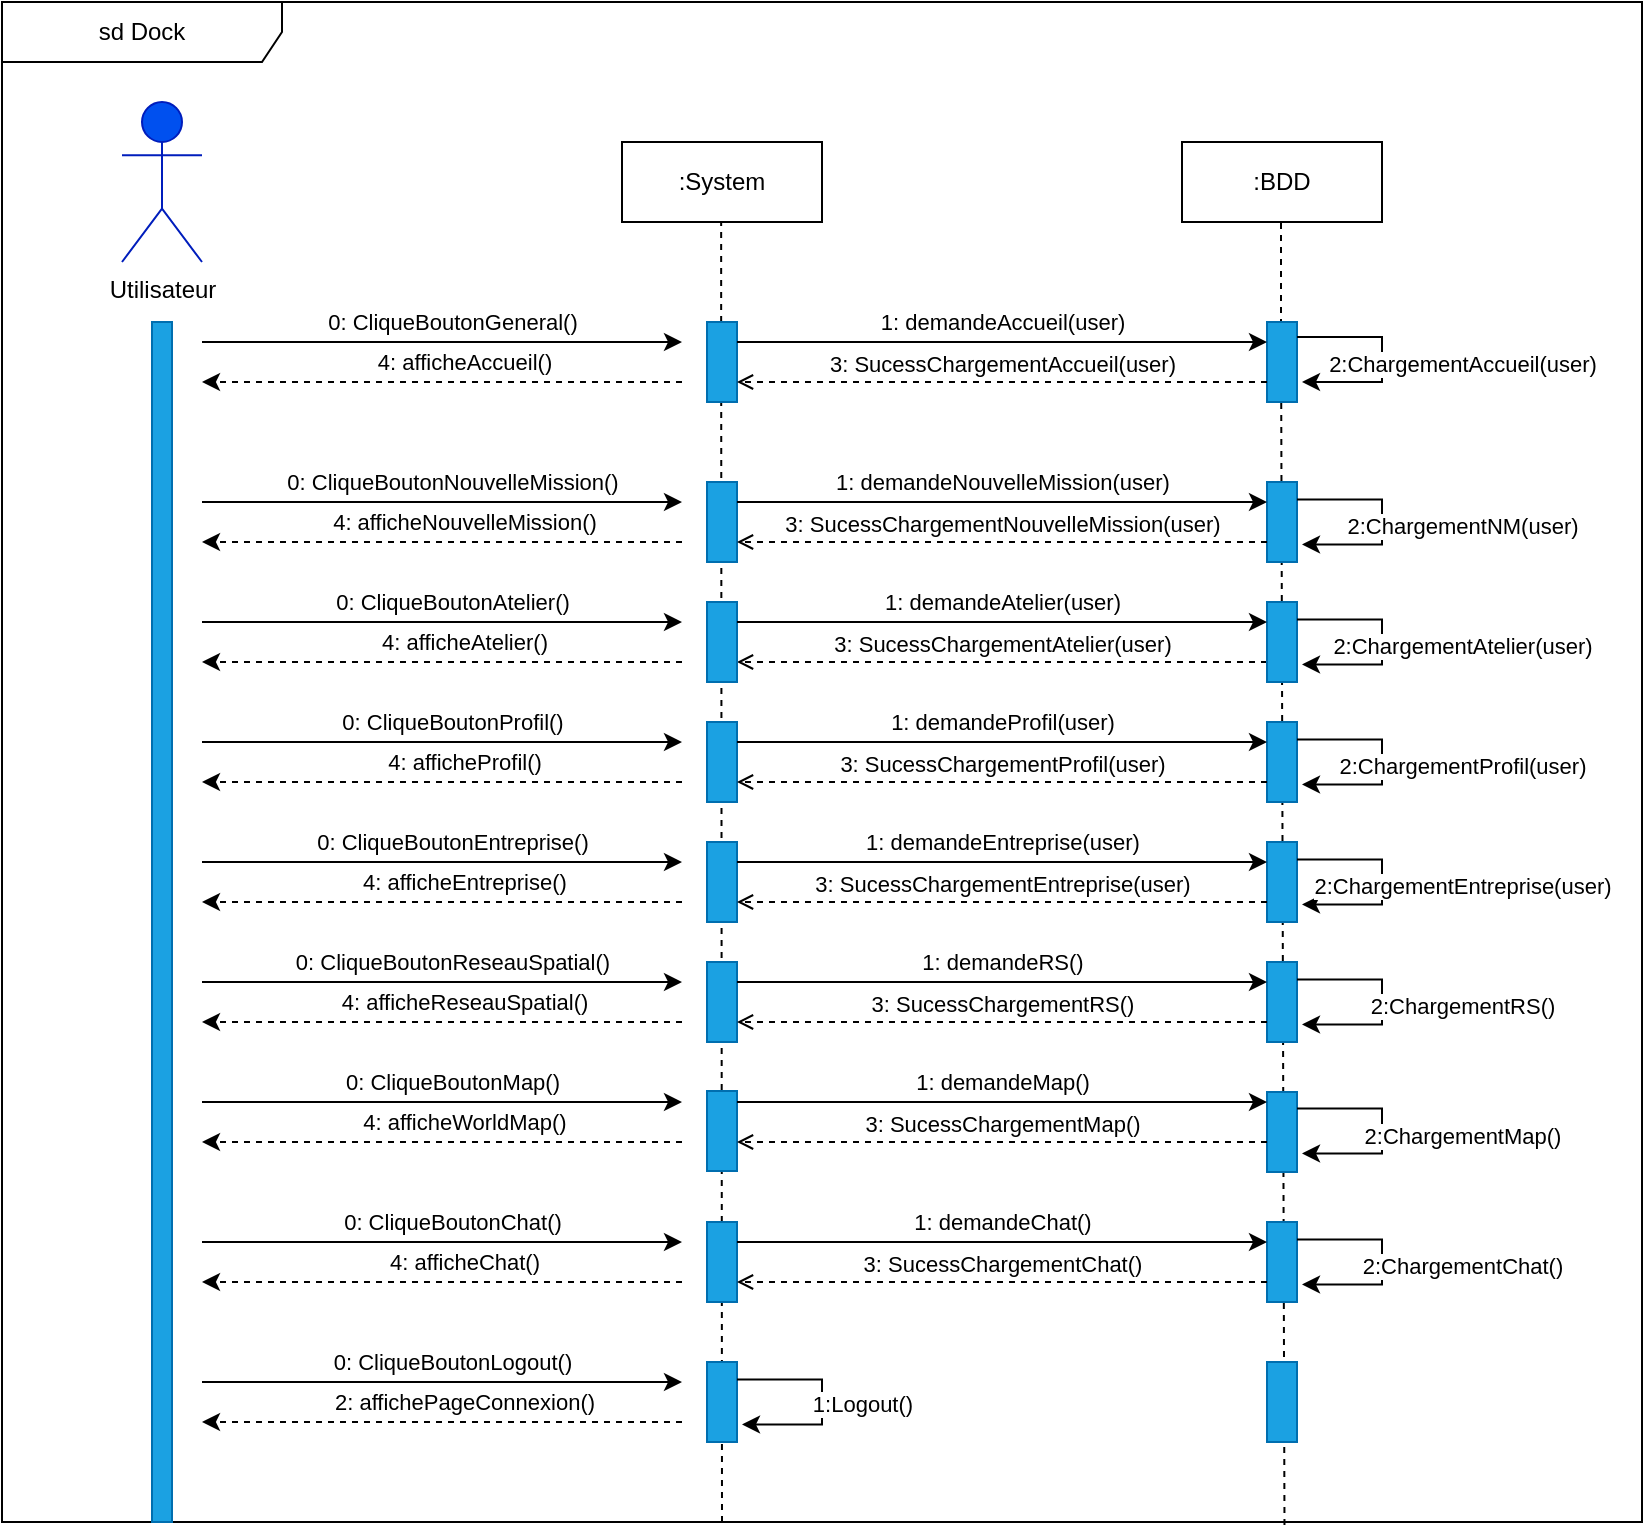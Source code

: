 <mxfile version="20.6.0" type="device"><diagram id="0jFWE-cZYEaTjbjNxTbA" name="Page-1"><mxGraphModel dx="790" dy="784" grid="1" gridSize="10" guides="1" tooltips="1" connect="1" arrows="1" fold="1" page="1" pageScale="1" pageWidth="827" pageHeight="1169" math="0" shadow="0"><root><mxCell id="0"/><mxCell id="1" parent="0"/><mxCell id="3uSPFvrTHJMgyogwOMuP-1" value="sd Dock" style="shape=umlFrame;whiteSpace=wrap;html=1;fontColor=#000000;width=140;height=30;movable=1;resizable=1;rotatable=1;deletable=1;editable=1;connectable=1;" parent="1" vertex="1"><mxGeometry width="820" height="760" as="geometry"/></mxCell><mxCell id="3uSPFvrTHJMgyogwOMuP-5" value="&lt;font color=&quot;#000000&quot;&gt;Utilisateur&lt;/font&gt;" style="shape=umlActor;verticalLabelPosition=bottom;verticalAlign=top;html=1;outlineConnect=0;fillColor=#0050ef;strokeColor=#001DBC;fontColor=#ffffff;" parent="1" vertex="1"><mxGeometry x="60" y="50" width="40" height="80" as="geometry"/></mxCell><mxCell id="3uSPFvrTHJMgyogwOMuP-6" value="" style="shape=rect;dashed=0;shadow=0;html=1;whiteSpace=wrap;direction=south;horizontal=0;fontColor=#ffffff;fillColor=#1ba1e2;strokeColor=#006EAF;" parent="1" vertex="1"><mxGeometry x="75" y="160" width="10" height="600" as="geometry"/></mxCell><mxCell id="3uSPFvrTHJMgyogwOMuP-7" value=":System" style="whiteSpace=wrap;html=1;align=center;fontColor=#000000;" parent="1" vertex="1"><mxGeometry x="310" y="70" width="100" height="40" as="geometry"/></mxCell><mxCell id="3uSPFvrTHJMgyogwOMuP-8" value=":BDD" style="whiteSpace=wrap;html=1;align=center;fontColor=#000000;" parent="1" vertex="1"><mxGeometry x="590" y="70" width="100" height="40" as="geometry"/></mxCell><mxCell id="3uSPFvrTHJMgyogwOMuP-11" value="" style="endArrow=none;dashed=1;html=1;rounded=0;fontColor=#000000;entryX=0.5;entryY=1;entryDx=0;entryDy=0;movable=1;resizable=1;rotatable=1;deletable=1;editable=1;connectable=1;" parent="1" edge="1"><mxGeometry width="50" height="50" relative="1" as="geometry"><mxPoint x="360" y="760" as="sourcePoint"/><mxPoint x="359.58" y="110" as="targetPoint"/><Array as="points"><mxPoint x="359.58" y="160"/></Array></mxGeometry></mxCell><mxCell id="3uSPFvrTHJMgyogwOMuP-12" value="" style="endArrow=none;dashed=1;html=1;rounded=0;fontColor=#000000;entryX=0.5;entryY=1;entryDx=0;entryDy=0;movable=1;resizable=1;rotatable=1;deletable=1;editable=1;connectable=1;exitX=0.782;exitY=1.002;exitDx=0;exitDy=0;exitPerimeter=0;" parent="1" source="3uSPFvrTHJMgyogwOMuP-1" edge="1"><mxGeometry width="50" height="50" relative="1" as="geometry"><mxPoint x="640" y="240" as="sourcePoint"/><mxPoint x="639.5" y="110" as="targetPoint"/><Array as="points"><mxPoint x="639.5" y="160"/></Array></mxGeometry></mxCell><mxCell id="3uSPFvrTHJMgyogwOMuP-13" value="" style="shape=rect;dashed=0;shadow=0;html=1;whiteSpace=wrap;direction=south;horizontal=0;fontColor=#ffffff;fillColor=#1ba1e2;strokeColor=#006EAF;" parent="1" vertex="1"><mxGeometry x="352.5" y="160" width="15" height="40" as="geometry"/></mxCell><mxCell id="3uSPFvrTHJMgyogwOMuP-14" value="" style="shape=rect;dashed=0;shadow=0;html=1;whiteSpace=wrap;direction=south;horizontal=0;fontColor=#ffffff;fillColor=#1ba1e2;strokeColor=#006EAF;" parent="1" vertex="1"><mxGeometry x="632.5" y="160" width="15" height="40" as="geometry"/></mxCell><mxCell id="L96Htz0tax19qdcjGGh8-1" value="" style="endArrow=classic;html=1;rounded=0;" parent="1" edge="1"><mxGeometry width="50" height="50" relative="1" as="geometry"><mxPoint x="100" y="170" as="sourcePoint"/><mxPoint x="340" y="170" as="targetPoint"/></mxGeometry></mxCell><mxCell id="L96Htz0tax19qdcjGGh8-2" value="0: CliqueBoutonGeneral()" style="edgeLabel;html=1;align=center;verticalAlign=middle;resizable=0;points=[];" parent="L96Htz0tax19qdcjGGh8-1" vertex="1" connectable="0"><mxGeometry x="-0.196" y="1" relative="1" as="geometry"><mxPoint x="28" y="-9" as="offset"/></mxGeometry></mxCell><mxCell id="L96Htz0tax19qdcjGGh8-4" value="" style="endArrow=classic;html=1;rounded=0;" parent="1" edge="1"><mxGeometry width="50" height="50" relative="1" as="geometry"><mxPoint x="100" y="250" as="sourcePoint"/><mxPoint x="340" y="250" as="targetPoint"/></mxGeometry></mxCell><mxCell id="L96Htz0tax19qdcjGGh8-5" value="0: CliqueBoutonNouvelleMission()" style="edgeLabel;html=1;align=center;verticalAlign=middle;resizable=0;points=[];" parent="L96Htz0tax19qdcjGGh8-4" vertex="1" connectable="0"><mxGeometry x="-0.196" y="1" relative="1" as="geometry"><mxPoint x="28" y="-9" as="offset"/></mxGeometry></mxCell><mxCell id="L96Htz0tax19qdcjGGh8-6" value="" style="endArrow=classic;html=1;rounded=0;" parent="1" edge="1"><mxGeometry width="50" height="50" relative="1" as="geometry"><mxPoint x="100" y="310.0" as="sourcePoint"/><mxPoint x="340" y="310.0" as="targetPoint"/></mxGeometry></mxCell><mxCell id="L96Htz0tax19qdcjGGh8-7" value="0: CliqueBoutonAtelier()" style="edgeLabel;html=1;align=center;verticalAlign=middle;resizable=0;points=[];" parent="L96Htz0tax19qdcjGGh8-6" vertex="1" connectable="0"><mxGeometry x="-0.196" y="1" relative="1" as="geometry"><mxPoint x="28" y="-9" as="offset"/></mxGeometry></mxCell><mxCell id="L96Htz0tax19qdcjGGh8-8" value="" style="endArrow=classic;html=1;rounded=0;" parent="1" edge="1"><mxGeometry width="50" height="50" relative="1" as="geometry"><mxPoint x="100" y="370.0" as="sourcePoint"/><mxPoint x="340" y="370.0" as="targetPoint"/></mxGeometry></mxCell><mxCell id="L96Htz0tax19qdcjGGh8-9" value="0: CliqueBoutonProfil()" style="edgeLabel;html=1;align=center;verticalAlign=middle;resizable=0;points=[];" parent="L96Htz0tax19qdcjGGh8-8" vertex="1" connectable="0"><mxGeometry x="-0.196" y="1" relative="1" as="geometry"><mxPoint x="28" y="-9" as="offset"/></mxGeometry></mxCell><mxCell id="L96Htz0tax19qdcjGGh8-10" value="" style="endArrow=classic;html=1;rounded=0;" parent="1" edge="1"><mxGeometry width="50" height="50" relative="1" as="geometry"><mxPoint x="100" y="430.0" as="sourcePoint"/><mxPoint x="340" y="430.0" as="targetPoint"/></mxGeometry></mxCell><mxCell id="L96Htz0tax19qdcjGGh8-11" value="0: CliqueBoutonEntreprise()" style="edgeLabel;html=1;align=center;verticalAlign=middle;resizable=0;points=[];" parent="L96Htz0tax19qdcjGGh8-10" vertex="1" connectable="0"><mxGeometry x="-0.196" y="1" relative="1" as="geometry"><mxPoint x="28" y="-9" as="offset"/></mxGeometry></mxCell><mxCell id="L96Htz0tax19qdcjGGh8-12" value="" style="endArrow=classic;html=1;rounded=0;" parent="1" edge="1"><mxGeometry width="50" height="50" relative="1" as="geometry"><mxPoint x="100" y="490" as="sourcePoint"/><mxPoint x="340" y="490" as="targetPoint"/></mxGeometry></mxCell><mxCell id="L96Htz0tax19qdcjGGh8-13" value="0: CliqueBoutonReseauSpatial()" style="edgeLabel;html=1;align=center;verticalAlign=middle;resizable=0;points=[];" parent="L96Htz0tax19qdcjGGh8-12" vertex="1" connectable="0"><mxGeometry x="-0.196" y="1" relative="1" as="geometry"><mxPoint x="28" y="-9" as="offset"/></mxGeometry></mxCell><mxCell id="L96Htz0tax19qdcjGGh8-14" value="" style="shape=rect;dashed=0;shadow=0;html=1;whiteSpace=wrap;direction=south;horizontal=0;fontColor=#ffffff;fillColor=#1ba1e2;strokeColor=#006EAF;" parent="1" vertex="1"><mxGeometry x="352.5" y="240" width="15" height="40" as="geometry"/></mxCell><mxCell id="L96Htz0tax19qdcjGGh8-16" value="" style="shape=rect;dashed=0;shadow=0;html=1;whiteSpace=wrap;direction=south;horizontal=0;fontColor=#ffffff;fillColor=#1ba1e2;strokeColor=#006EAF;" parent="1" vertex="1"><mxGeometry x="632.5" y="240" width="15" height="40" as="geometry"/></mxCell><mxCell id="L96Htz0tax19qdcjGGh8-18" value="" style="endArrow=classic;html=1;rounded=0;fontColor=#000000;dashed=1;" parent="1" edge="1"><mxGeometry width="50" height="50" relative="1" as="geometry"><mxPoint x="340" y="270" as="sourcePoint"/><mxPoint x="100" y="270" as="targetPoint"/></mxGeometry></mxCell><mxCell id="L96Htz0tax19qdcjGGh8-19" value="4: afficheNouvelleMission()" style="edgeLabel;html=1;align=center;verticalAlign=middle;resizable=0;points=[];fontColor=#000000;" parent="L96Htz0tax19qdcjGGh8-18" vertex="1" connectable="0"><mxGeometry x="-0.229" relative="1" as="geometry"><mxPoint x="-17" y="-10" as="offset"/></mxGeometry></mxCell><mxCell id="L96Htz0tax19qdcjGGh8-22" value="" style="endArrow=classic;html=1;rounded=0;fontColor=#000000;dashed=1;" parent="1" edge="1"><mxGeometry width="50" height="50" relative="1" as="geometry"><mxPoint x="340" y="190" as="sourcePoint"/><mxPoint x="100" y="190" as="targetPoint"/></mxGeometry></mxCell><mxCell id="L96Htz0tax19qdcjGGh8-23" value="4: afficheAccueil()" style="edgeLabel;html=1;align=center;verticalAlign=middle;resizable=0;points=[];fontColor=#000000;" parent="L96Htz0tax19qdcjGGh8-22" vertex="1" connectable="0"><mxGeometry x="-0.229" relative="1" as="geometry"><mxPoint x="-17" y="-10" as="offset"/></mxGeometry></mxCell><mxCell id="L96Htz0tax19qdcjGGh8-25" value="" style="endArrow=classic;html=1;rounded=0;fontColor=#000000;entryX=0.25;entryY=1;entryDx=0;entryDy=0;exitX=0.25;exitY=0;exitDx=0;exitDy=0;" parent="1" source="3uSPFvrTHJMgyogwOMuP-13" target="3uSPFvrTHJMgyogwOMuP-14" edge="1"><mxGeometry width="50" height="50" relative="1" as="geometry"><mxPoint x="352.5" y="220.0" as="sourcePoint"/><mxPoint x="658.5" y="220.0" as="targetPoint"/></mxGeometry></mxCell><mxCell id="L96Htz0tax19qdcjGGh8-32" value="1: demandeAccueil(user)" style="edgeLabel;html=1;align=center;verticalAlign=middle;resizable=0;points=[];" parent="L96Htz0tax19qdcjGGh8-25" vertex="1" connectable="0"><mxGeometry x="0.122" relative="1" as="geometry"><mxPoint x="-16" y="-10" as="offset"/></mxGeometry></mxCell><mxCell id="L96Htz0tax19qdcjGGh8-28" value="3: SucessChargementAccueil(user)" style="edgeStyle=none;html=1;endArrow=open;dashed=1;verticalAlign=bottom;rounded=0;fontFamily=Helvetica;fontSize=11;fontColor=#000000;exitX=0.75;exitY=1;exitDx=0;exitDy=0;entryX=0.75;entryY=0;entryDx=0;entryDy=0;" parent="1" source="3uSPFvrTHJMgyogwOMuP-14" target="3uSPFvrTHJMgyogwOMuP-13" edge="1"><mxGeometry width="160" relative="1" as="geometry"><mxPoint x="620" y="220" as="sourcePoint"/><mxPoint x="310" y="220" as="targetPoint"/><Array as="points"><mxPoint x="400" y="190"/></Array></mxGeometry></mxCell><mxCell id="L96Htz0tax19qdcjGGh8-29" value="" style="edgeStyle=elbowEdgeStyle;elbow=horizontal;endArrow=classic;html=1;rounded=0;fontFamily=Helvetica;fontSize=12;fontColor=#000000;exitX=0.25;exitY=0;exitDx=0;exitDy=0;" parent="1" edge="1"><mxGeometry width="50" height="50" relative="1" as="geometry"><mxPoint x="647.5" y="167.5" as="sourcePoint"/><mxPoint x="650" y="190" as="targetPoint"/><Array as="points"><mxPoint x="690" y="183"/></Array></mxGeometry></mxCell><mxCell id="L96Htz0tax19qdcjGGh8-30" value="2:ChargementAccueil(user)" style="edgeLabel;html=1;align=center;verticalAlign=middle;resizable=0;points=[];fontSize=11;fontFamily=Helvetica;fontColor=#000000;" parent="L96Htz0tax19qdcjGGh8-29" vertex="1" connectable="0"><mxGeometry x="-0.138" relative="1" as="geometry"><mxPoint x="40" y="10" as="offset"/></mxGeometry></mxCell><mxCell id="L96Htz0tax19qdcjGGh8-33" value="" style="endArrow=classic;html=1;rounded=0;fontColor=#000000;entryX=0.25;entryY=1;entryDx=0;entryDy=0;exitX=0.25;exitY=0;exitDx=0;exitDy=0;" parent="1" edge="1"><mxGeometry width="50" height="50" relative="1" as="geometry"><mxPoint x="367.5" y="250" as="sourcePoint"/><mxPoint x="632.5" y="250" as="targetPoint"/></mxGeometry></mxCell><mxCell id="L96Htz0tax19qdcjGGh8-34" value="1: demandeNouvelleMission(user)" style="edgeLabel;html=1;align=center;verticalAlign=middle;resizable=0;points=[];" parent="L96Htz0tax19qdcjGGh8-33" vertex="1" connectable="0"><mxGeometry x="0.122" relative="1" as="geometry"><mxPoint x="-16" y="-10" as="offset"/></mxGeometry></mxCell><mxCell id="L96Htz0tax19qdcjGGh8-35" value="3: SucessChargementNouvelleMission(user)" style="edgeStyle=none;html=1;endArrow=open;dashed=1;verticalAlign=bottom;rounded=0;fontFamily=Helvetica;fontSize=11;fontColor=#000000;exitX=0.75;exitY=1;exitDx=0;exitDy=0;entryX=0.75;entryY=0;entryDx=0;entryDy=0;" parent="1" edge="1"><mxGeometry width="160" relative="1" as="geometry"><mxPoint x="632.5" y="270" as="sourcePoint"/><mxPoint x="367.5" y="270" as="targetPoint"/><Array as="points"><mxPoint x="400" y="270"/></Array></mxGeometry></mxCell><mxCell id="L96Htz0tax19qdcjGGh8-36" value="3: SucessChargementAtelier(user)" style="edgeStyle=none;html=1;endArrow=open;dashed=1;verticalAlign=bottom;rounded=0;fontFamily=Helvetica;fontSize=11;fontColor=#000000;exitX=0.75;exitY=1;exitDx=0;exitDy=0;entryX=0.75;entryY=0;entryDx=0;entryDy=0;" parent="1" edge="1"><mxGeometry width="160" relative="1" as="geometry"><mxPoint x="632.5" y="330" as="sourcePoint"/><mxPoint x="367.5" y="330" as="targetPoint"/><Array as="points"><mxPoint x="400" y="330"/></Array></mxGeometry></mxCell><mxCell id="L96Htz0tax19qdcjGGh8-37" value="" style="edgeStyle=elbowEdgeStyle;elbow=horizontal;endArrow=classic;html=1;rounded=0;fontFamily=Helvetica;fontSize=12;fontColor=#000000;exitX=0.25;exitY=0;exitDx=0;exitDy=0;" parent="1" edge="1"><mxGeometry width="50" height="50" relative="1" as="geometry"><mxPoint x="647.5" y="248.75" as="sourcePoint"/><mxPoint x="650" y="271.25" as="targetPoint"/><Array as="points"><mxPoint x="690" y="264.25"/></Array></mxGeometry></mxCell><mxCell id="L96Htz0tax19qdcjGGh8-38" value="2:ChargementNM(user)" style="edgeLabel;html=1;align=center;verticalAlign=middle;resizable=0;points=[];fontSize=11;fontFamily=Helvetica;fontColor=#000000;" parent="L96Htz0tax19qdcjGGh8-37" vertex="1" connectable="0"><mxGeometry x="-0.138" relative="1" as="geometry"><mxPoint x="40" y="10" as="offset"/></mxGeometry></mxCell><mxCell id="L96Htz0tax19qdcjGGh8-39" value="" style="shape=rect;dashed=0;shadow=0;html=1;whiteSpace=wrap;direction=south;horizontal=0;fontColor=#ffffff;fillColor=#1ba1e2;strokeColor=#006EAF;" parent="1" vertex="1"><mxGeometry x="352.5" y="300" width="15" height="40" as="geometry"/></mxCell><mxCell id="L96Htz0tax19qdcjGGh8-40" value="" style="shape=rect;dashed=0;shadow=0;html=1;whiteSpace=wrap;direction=south;horizontal=0;fontColor=#ffffff;fillColor=#1ba1e2;strokeColor=#006EAF;" parent="1" vertex="1"><mxGeometry x="632.5" y="300" width="15" height="40" as="geometry"/></mxCell><mxCell id="L96Htz0tax19qdcjGGh8-41" value="" style="shape=rect;dashed=0;shadow=0;html=1;whiteSpace=wrap;direction=south;horizontal=0;fontColor=#ffffff;fillColor=#1ba1e2;strokeColor=#006EAF;" parent="1" vertex="1"><mxGeometry x="632.5" y="360" width="15" height="40" as="geometry"/></mxCell><mxCell id="L96Htz0tax19qdcjGGh8-42" value="" style="shape=rect;dashed=0;shadow=0;html=1;whiteSpace=wrap;direction=south;horizontal=0;fontColor=#ffffff;fillColor=#1ba1e2;strokeColor=#006EAF;" parent="1" vertex="1"><mxGeometry x="352.5" y="360" width="15" height="40" as="geometry"/></mxCell><mxCell id="L96Htz0tax19qdcjGGh8-43" value="" style="shape=rect;dashed=0;shadow=0;html=1;whiteSpace=wrap;direction=south;horizontal=0;fontColor=#ffffff;fillColor=#1ba1e2;strokeColor=#006EAF;" parent="1" vertex="1"><mxGeometry x="632.5" y="420" width="15" height="40" as="geometry"/></mxCell><mxCell id="L96Htz0tax19qdcjGGh8-44" value="" style="shape=rect;dashed=0;shadow=0;html=1;whiteSpace=wrap;direction=south;horizontal=0;fontColor=#ffffff;fillColor=#1ba1e2;strokeColor=#006EAF;" parent="1" vertex="1"><mxGeometry x="352.5" y="420" width="15" height="40" as="geometry"/></mxCell><mxCell id="L96Htz0tax19qdcjGGh8-45" value="" style="shape=rect;dashed=0;shadow=0;html=1;whiteSpace=wrap;direction=south;horizontal=0;fontColor=#ffffff;fillColor=#1ba1e2;strokeColor=#006EAF;" parent="1" vertex="1"><mxGeometry x="632.5" y="480" width="15" height="40" as="geometry"/></mxCell><mxCell id="L96Htz0tax19qdcjGGh8-46" value="" style="shape=rect;dashed=0;shadow=0;html=1;whiteSpace=wrap;direction=south;horizontal=0;fontColor=#ffffff;fillColor=#1ba1e2;strokeColor=#006EAF;" parent="1" vertex="1"><mxGeometry x="632.5" y="480" width="15" height="40" as="geometry"/></mxCell><mxCell id="L96Htz0tax19qdcjGGh8-47" value="" style="shape=rect;dashed=0;shadow=0;html=1;whiteSpace=wrap;direction=south;horizontal=0;fontColor=#ffffff;fillColor=#1ba1e2;strokeColor=#006EAF;" parent="1" vertex="1"><mxGeometry x="352.5" y="480" width="15" height="40" as="geometry"/></mxCell><mxCell id="L96Htz0tax19qdcjGGh8-48" value="" style="shape=rect;dashed=0;shadow=0;html=1;whiteSpace=wrap;direction=south;horizontal=0;fontColor=#ffffff;fillColor=#1ba1e2;strokeColor=#006EAF;" parent="1" vertex="1"><mxGeometry x="352.5" y="544.5" width="15" height="40" as="geometry"/></mxCell><mxCell id="L96Htz0tax19qdcjGGh8-49" value="" style="shape=rect;dashed=0;shadow=0;html=1;whiteSpace=wrap;direction=south;horizontal=0;fontColor=#ffffff;fillColor=#1ba1e2;strokeColor=#006EAF;" parent="1" vertex="1"><mxGeometry x="352.5" y="610" width="15" height="40" as="geometry"/></mxCell><mxCell id="L96Htz0tax19qdcjGGh8-50" value="" style="shape=rect;dashed=0;shadow=0;html=1;whiteSpace=wrap;direction=south;horizontal=0;fontColor=#ffffff;fillColor=#1ba1e2;strokeColor=#006EAF;" parent="1" vertex="1"><mxGeometry x="352.5" y="680" width="15" height="40" as="geometry"/></mxCell><mxCell id="L96Htz0tax19qdcjGGh8-53" value="" style="shape=rect;dashed=0;shadow=0;html=1;whiteSpace=wrap;direction=south;horizontal=0;fontColor=#ffffff;fillColor=#1ba1e2;strokeColor=#006EAF;" parent="1" vertex="1"><mxGeometry x="632.5" y="545" width="15" height="40" as="geometry"/></mxCell><mxCell id="L96Htz0tax19qdcjGGh8-57" value="" style="shape=rect;dashed=0;shadow=0;html=1;whiteSpace=wrap;direction=south;horizontal=0;fontColor=#ffffff;fillColor=#1ba1e2;strokeColor=#006EAF;" parent="1" vertex="1"><mxGeometry x="632.5" y="610" width="15" height="40" as="geometry"/></mxCell><mxCell id="L96Htz0tax19qdcjGGh8-58" value="" style="shape=rect;dashed=0;shadow=0;html=1;whiteSpace=wrap;direction=south;horizontal=0;fontColor=#ffffff;fillColor=#1ba1e2;strokeColor=#006EAF;" parent="1" vertex="1"><mxGeometry x="632.5" y="680" width="15" height="40" as="geometry"/></mxCell><mxCell id="L96Htz0tax19qdcjGGh8-59" value="" style="endArrow=classic;html=1;rounded=0;fontColor=#000000;entryX=0.25;entryY=1;entryDx=0;entryDy=0;exitX=0.25;exitY=0;exitDx=0;exitDy=0;" parent="1" edge="1"><mxGeometry width="50" height="50" relative="1" as="geometry"><mxPoint x="367.5" y="370" as="sourcePoint"/><mxPoint x="632.5" y="370" as="targetPoint"/></mxGeometry></mxCell><mxCell id="L96Htz0tax19qdcjGGh8-60" value="1: demandeProfil(user)" style="edgeLabel;html=1;align=center;verticalAlign=middle;resizable=0;points=[];" parent="L96Htz0tax19qdcjGGh8-59" vertex="1" connectable="0"><mxGeometry x="0.122" relative="1" as="geometry"><mxPoint x="-16" y="-10" as="offset"/></mxGeometry></mxCell><mxCell id="L96Htz0tax19qdcjGGh8-61" value="" style="endArrow=classic;html=1;rounded=0;fontColor=#000000;entryX=0.25;entryY=1;entryDx=0;entryDy=0;exitX=0.25;exitY=0;exitDx=0;exitDy=0;" parent="1" edge="1"><mxGeometry width="50" height="50" relative="1" as="geometry"><mxPoint x="367.5" y="310" as="sourcePoint"/><mxPoint x="632.5" y="310" as="targetPoint"/></mxGeometry></mxCell><mxCell id="L96Htz0tax19qdcjGGh8-62" value="1: demandeAtelier(user)" style="edgeLabel;html=1;align=center;verticalAlign=middle;resizable=0;points=[];" parent="L96Htz0tax19qdcjGGh8-61" vertex="1" connectable="0"><mxGeometry x="0.122" relative="1" as="geometry"><mxPoint x="-16" y="-10" as="offset"/></mxGeometry></mxCell><mxCell id="L96Htz0tax19qdcjGGh8-64" value="" style="endArrow=classic;html=1;rounded=0;" parent="1" edge="1"><mxGeometry width="50" height="50" relative="1" as="geometry"><mxPoint x="100" y="550" as="sourcePoint"/><mxPoint x="340" y="550" as="targetPoint"/></mxGeometry></mxCell><mxCell id="L96Htz0tax19qdcjGGh8-65" value="0: CliqueBoutonMap()" style="edgeLabel;html=1;align=center;verticalAlign=middle;resizable=0;points=[];" parent="L96Htz0tax19qdcjGGh8-64" vertex="1" connectable="0"><mxGeometry x="-0.196" y="1" relative="1" as="geometry"><mxPoint x="28" y="-9" as="offset"/></mxGeometry></mxCell><mxCell id="L96Htz0tax19qdcjGGh8-66" value="" style="endArrow=classic;html=1;rounded=0;" parent="1" edge="1"><mxGeometry width="50" height="50" relative="1" as="geometry"><mxPoint x="100" y="620" as="sourcePoint"/><mxPoint x="340" y="620" as="targetPoint"/></mxGeometry></mxCell><mxCell id="L96Htz0tax19qdcjGGh8-67" value="0: CliqueBoutonChat()" style="edgeLabel;html=1;align=center;verticalAlign=middle;resizable=0;points=[];" parent="L96Htz0tax19qdcjGGh8-66" vertex="1" connectable="0"><mxGeometry x="-0.196" y="1" relative="1" as="geometry"><mxPoint x="28" y="-9" as="offset"/></mxGeometry></mxCell><mxCell id="L96Htz0tax19qdcjGGh8-68" value="" style="endArrow=classic;html=1;rounded=0;" parent="1" edge="1"><mxGeometry width="50" height="50" relative="1" as="geometry"><mxPoint x="100" y="690" as="sourcePoint"/><mxPoint x="340" y="690" as="targetPoint"/></mxGeometry></mxCell><mxCell id="L96Htz0tax19qdcjGGh8-69" value="0: CliqueBoutonLogout()" style="edgeLabel;html=1;align=center;verticalAlign=middle;resizable=0;points=[];" parent="L96Htz0tax19qdcjGGh8-68" vertex="1" connectable="0"><mxGeometry x="-0.196" y="1" relative="1" as="geometry"><mxPoint x="28" y="-9" as="offset"/></mxGeometry></mxCell><mxCell id="L96Htz0tax19qdcjGGh8-70" value="" style="edgeStyle=elbowEdgeStyle;elbow=horizontal;endArrow=classic;html=1;rounded=0;fontFamily=Helvetica;fontSize=12;fontColor=#000000;exitX=0.25;exitY=0;exitDx=0;exitDy=0;" parent="1" edge="1"><mxGeometry width="50" height="50" relative="1" as="geometry"><mxPoint x="647.5" y="308.75" as="sourcePoint"/><mxPoint x="650" y="331.25" as="targetPoint"/><Array as="points"><mxPoint x="690" y="324.25"/></Array></mxGeometry></mxCell><mxCell id="L96Htz0tax19qdcjGGh8-71" value="2:ChargementAtelier(user)" style="edgeLabel;html=1;align=center;verticalAlign=middle;resizable=0;points=[];fontSize=11;fontFamily=Helvetica;fontColor=#000000;" parent="L96Htz0tax19qdcjGGh8-70" vertex="1" connectable="0"><mxGeometry x="-0.138" relative="1" as="geometry"><mxPoint x="40" y="10" as="offset"/></mxGeometry></mxCell><mxCell id="L96Htz0tax19qdcjGGh8-72" value="" style="edgeStyle=elbowEdgeStyle;elbow=horizontal;endArrow=classic;html=1;rounded=0;fontFamily=Helvetica;fontSize=12;fontColor=#000000;exitX=0.25;exitY=0;exitDx=0;exitDy=0;" parent="1" edge="1"><mxGeometry width="50" height="50" relative="1" as="geometry"><mxPoint x="647.5" y="368.75" as="sourcePoint"/><mxPoint x="650" y="391.25" as="targetPoint"/><Array as="points"><mxPoint x="690" y="384.25"/></Array></mxGeometry></mxCell><mxCell id="L96Htz0tax19qdcjGGh8-73" value="2:ChargementProfil(user)" style="edgeLabel;html=1;align=center;verticalAlign=middle;resizable=0;points=[];fontSize=11;fontFamily=Helvetica;fontColor=#000000;" parent="L96Htz0tax19qdcjGGh8-72" vertex="1" connectable="0"><mxGeometry x="-0.138" relative="1" as="geometry"><mxPoint x="40" y="10" as="offset"/></mxGeometry></mxCell><mxCell id="L96Htz0tax19qdcjGGh8-74" value="" style="edgeStyle=elbowEdgeStyle;elbow=horizontal;endArrow=classic;html=1;rounded=0;fontFamily=Helvetica;fontSize=12;fontColor=#000000;exitX=0.25;exitY=0;exitDx=0;exitDy=0;" parent="1" edge="1"><mxGeometry width="50" height="50" relative="1" as="geometry"><mxPoint x="647.5" y="428.75" as="sourcePoint"/><mxPoint x="650" y="451.25" as="targetPoint"/><Array as="points"><mxPoint x="690" y="444.25"/></Array></mxGeometry></mxCell><mxCell id="L96Htz0tax19qdcjGGh8-75" value="2:ChargementEntreprise(user)" style="edgeLabel;html=1;align=center;verticalAlign=middle;resizable=0;points=[];fontSize=11;fontFamily=Helvetica;fontColor=#000000;" parent="L96Htz0tax19qdcjGGh8-74" vertex="1" connectable="0"><mxGeometry x="-0.138" relative="1" as="geometry"><mxPoint x="40" y="10" as="offset"/></mxGeometry></mxCell><mxCell id="L96Htz0tax19qdcjGGh8-76" value="" style="edgeStyle=elbowEdgeStyle;elbow=horizontal;endArrow=classic;html=1;rounded=0;fontFamily=Helvetica;fontSize=12;fontColor=#000000;exitX=0.25;exitY=0;exitDx=0;exitDy=0;" parent="1" edge="1"><mxGeometry width="50" height="50" relative="1" as="geometry"><mxPoint x="647.5" y="488.75" as="sourcePoint"/><mxPoint x="650" y="511.25" as="targetPoint"/><Array as="points"><mxPoint x="690" y="504.25"/></Array></mxGeometry></mxCell><mxCell id="L96Htz0tax19qdcjGGh8-77" value="2:ChargementRS()" style="edgeLabel;html=1;align=center;verticalAlign=middle;resizable=0;points=[];fontSize=11;fontFamily=Helvetica;fontColor=#000000;" parent="L96Htz0tax19qdcjGGh8-76" vertex="1" connectable="0"><mxGeometry x="-0.138" relative="1" as="geometry"><mxPoint x="40" y="10" as="offset"/></mxGeometry></mxCell><mxCell id="L96Htz0tax19qdcjGGh8-78" value="" style="edgeStyle=elbowEdgeStyle;elbow=horizontal;endArrow=classic;html=1;rounded=0;fontFamily=Helvetica;fontSize=12;fontColor=#000000;exitX=0.25;exitY=0;exitDx=0;exitDy=0;" parent="1" edge="1"><mxGeometry width="50" height="50" relative="1" as="geometry"><mxPoint x="647.5" y="553.25" as="sourcePoint"/><mxPoint x="650" y="575.75" as="targetPoint"/><Array as="points"><mxPoint x="690" y="568.75"/></Array></mxGeometry></mxCell><mxCell id="L96Htz0tax19qdcjGGh8-79" value="2:ChargementMap()" style="edgeLabel;html=1;align=center;verticalAlign=middle;resizable=0;points=[];fontSize=11;fontFamily=Helvetica;fontColor=#000000;" parent="L96Htz0tax19qdcjGGh8-78" vertex="1" connectable="0"><mxGeometry x="-0.138" relative="1" as="geometry"><mxPoint x="40" y="10" as="offset"/></mxGeometry></mxCell><mxCell id="L96Htz0tax19qdcjGGh8-80" value="" style="edgeStyle=elbowEdgeStyle;elbow=horizontal;endArrow=classic;html=1;rounded=0;fontFamily=Helvetica;fontSize=12;fontColor=#000000;exitX=0.25;exitY=0;exitDx=0;exitDy=0;" parent="1" edge="1"><mxGeometry width="50" height="50" relative="1" as="geometry"><mxPoint x="647.5" y="618.75" as="sourcePoint"/><mxPoint x="650" y="641.25" as="targetPoint"/><Array as="points"><mxPoint x="690" y="634.25"/></Array></mxGeometry></mxCell><mxCell id="L96Htz0tax19qdcjGGh8-81" value="2:ChargementChat()" style="edgeLabel;html=1;align=center;verticalAlign=middle;resizable=0;points=[];fontSize=11;fontFamily=Helvetica;fontColor=#000000;" parent="L96Htz0tax19qdcjGGh8-80" vertex="1" connectable="0"><mxGeometry x="-0.138" relative="1" as="geometry"><mxPoint x="40" y="10" as="offset"/></mxGeometry></mxCell><mxCell id="L96Htz0tax19qdcjGGh8-86" value="3: SucessChargementProfil(user)" style="edgeStyle=none;html=1;endArrow=open;dashed=1;verticalAlign=bottom;rounded=0;fontFamily=Helvetica;fontSize=11;fontColor=#000000;exitX=0.75;exitY=1;exitDx=0;exitDy=0;entryX=0.75;entryY=0;entryDx=0;entryDy=0;" parent="1" edge="1"><mxGeometry width="160" relative="1" as="geometry"><mxPoint x="632.5" y="390" as="sourcePoint"/><mxPoint x="367.5" y="390" as="targetPoint"/><Array as="points"><mxPoint x="400" y="390"/></Array></mxGeometry></mxCell><mxCell id="L96Htz0tax19qdcjGGh8-87" value="3: SucessChargementEntreprise(user)" style="edgeStyle=none;html=1;endArrow=open;dashed=1;verticalAlign=bottom;rounded=0;fontFamily=Helvetica;fontSize=11;fontColor=#000000;exitX=0.75;exitY=1;exitDx=0;exitDy=0;entryX=0.75;entryY=0;entryDx=0;entryDy=0;" parent="1" edge="1"><mxGeometry width="160" relative="1" as="geometry"><mxPoint x="632.5" y="450" as="sourcePoint"/><mxPoint x="367.5" y="450" as="targetPoint"/><Array as="points"><mxPoint x="400" y="450"/></Array></mxGeometry></mxCell><mxCell id="L96Htz0tax19qdcjGGh8-88" value="3: SucessChargementRS()" style="edgeStyle=none;html=1;endArrow=open;dashed=1;verticalAlign=bottom;rounded=0;fontFamily=Helvetica;fontSize=11;fontColor=#000000;exitX=0.75;exitY=1;exitDx=0;exitDy=0;entryX=0.75;entryY=0;entryDx=0;entryDy=0;" parent="1" edge="1"><mxGeometry width="160" relative="1" as="geometry"><mxPoint x="632.5" y="510" as="sourcePoint"/><mxPoint x="367.5" y="510" as="targetPoint"/><Array as="points"><mxPoint x="400" y="510"/></Array></mxGeometry></mxCell><mxCell id="L96Htz0tax19qdcjGGh8-89" value="3: SucessChargementChat()" style="edgeStyle=none;html=1;endArrow=open;dashed=1;verticalAlign=bottom;rounded=0;fontFamily=Helvetica;fontSize=11;fontColor=#000000;exitX=0.75;exitY=1;exitDx=0;exitDy=0;entryX=0.75;entryY=0;entryDx=0;entryDy=0;" parent="1" edge="1"><mxGeometry width="160" relative="1" as="geometry"><mxPoint x="632.5" y="640" as="sourcePoint"/><mxPoint x="367.5" y="640" as="targetPoint"/><Array as="points"><mxPoint x="400" y="640"/></Array></mxGeometry></mxCell><mxCell id="L96Htz0tax19qdcjGGh8-90" value="3: SucessChargementMap()" style="edgeStyle=none;html=1;endArrow=open;dashed=1;verticalAlign=bottom;rounded=0;fontFamily=Helvetica;fontSize=11;fontColor=#000000;exitX=0.75;exitY=1;exitDx=0;exitDy=0;entryX=0.75;entryY=0;entryDx=0;entryDy=0;" parent="1" edge="1"><mxGeometry width="160" relative="1" as="geometry"><mxPoint x="632.5" y="570" as="sourcePoint"/><mxPoint x="367.5" y="570" as="targetPoint"/><Array as="points"><mxPoint x="400" y="570"/></Array></mxGeometry></mxCell><mxCell id="L96Htz0tax19qdcjGGh8-92" value="" style="endArrow=classic;html=1;rounded=0;fontColor=#000000;dashed=1;" parent="1" edge="1"><mxGeometry width="50" height="50" relative="1" as="geometry"><mxPoint x="340" y="330.0" as="sourcePoint"/><mxPoint x="100" y="330.0" as="targetPoint"/></mxGeometry></mxCell><mxCell id="L96Htz0tax19qdcjGGh8-93" value="4: afficheAtelier()" style="edgeLabel;html=1;align=center;verticalAlign=middle;resizable=0;points=[];fontColor=#000000;" parent="L96Htz0tax19qdcjGGh8-92" vertex="1" connectable="0"><mxGeometry x="-0.229" relative="1" as="geometry"><mxPoint x="-17" y="-10" as="offset"/></mxGeometry></mxCell><mxCell id="L96Htz0tax19qdcjGGh8-94" value="" style="endArrow=classic;html=1;rounded=0;fontColor=#000000;dashed=1;" parent="1" edge="1"><mxGeometry width="50" height="50" relative="1" as="geometry"><mxPoint x="340" y="390.0" as="sourcePoint"/><mxPoint x="100" y="390.0" as="targetPoint"/></mxGeometry></mxCell><mxCell id="L96Htz0tax19qdcjGGh8-95" value="4: afficheProfil()" style="edgeLabel;html=1;align=center;verticalAlign=middle;resizable=0;points=[];fontColor=#000000;" parent="L96Htz0tax19qdcjGGh8-94" vertex="1" connectable="0"><mxGeometry x="-0.229" relative="1" as="geometry"><mxPoint x="-17" y="-10" as="offset"/></mxGeometry></mxCell><mxCell id="L96Htz0tax19qdcjGGh8-96" value="" style="endArrow=classic;html=1;rounded=0;fontColor=#000000;dashed=1;" parent="1" edge="1"><mxGeometry width="50" height="50" relative="1" as="geometry"><mxPoint x="340" y="450.0" as="sourcePoint"/><mxPoint x="100" y="450.0" as="targetPoint"/></mxGeometry></mxCell><mxCell id="L96Htz0tax19qdcjGGh8-97" value="4: afficheEntreprise()" style="edgeLabel;html=1;align=center;verticalAlign=middle;resizable=0;points=[];fontColor=#000000;" parent="L96Htz0tax19qdcjGGh8-96" vertex="1" connectable="0"><mxGeometry x="-0.229" relative="1" as="geometry"><mxPoint x="-17" y="-10" as="offset"/></mxGeometry></mxCell><mxCell id="L96Htz0tax19qdcjGGh8-98" value="" style="endArrow=classic;html=1;rounded=0;fontColor=#000000;dashed=1;" parent="1" edge="1"><mxGeometry width="50" height="50" relative="1" as="geometry"><mxPoint x="340" y="510.0" as="sourcePoint"/><mxPoint x="100" y="510.0" as="targetPoint"/></mxGeometry></mxCell><mxCell id="L96Htz0tax19qdcjGGh8-99" value="4: afficheReseauSpatial()" style="edgeLabel;html=1;align=center;verticalAlign=middle;resizable=0;points=[];fontColor=#000000;" parent="L96Htz0tax19qdcjGGh8-98" vertex="1" connectable="0"><mxGeometry x="-0.229" relative="1" as="geometry"><mxPoint x="-17" y="-10" as="offset"/></mxGeometry></mxCell><mxCell id="L96Htz0tax19qdcjGGh8-100" value="" style="endArrow=classic;html=1;rounded=0;fontColor=#000000;dashed=1;" parent="1" edge="1"><mxGeometry width="50" height="50" relative="1" as="geometry"><mxPoint x="340" y="570.0" as="sourcePoint"/><mxPoint x="100" y="570.0" as="targetPoint"/></mxGeometry></mxCell><mxCell id="L96Htz0tax19qdcjGGh8-101" value="4: afficheWorldMap()" style="edgeLabel;html=1;align=center;verticalAlign=middle;resizable=0;points=[];fontColor=#000000;" parent="L96Htz0tax19qdcjGGh8-100" vertex="1" connectable="0"><mxGeometry x="-0.229" relative="1" as="geometry"><mxPoint x="-17" y="-10" as="offset"/></mxGeometry></mxCell><mxCell id="L96Htz0tax19qdcjGGh8-102" value="" style="endArrow=classic;html=1;rounded=0;fontColor=#000000;dashed=1;" parent="1" edge="1"><mxGeometry width="50" height="50" relative="1" as="geometry"><mxPoint x="340" y="640.0" as="sourcePoint"/><mxPoint x="100" y="640.0" as="targetPoint"/></mxGeometry></mxCell><mxCell id="L96Htz0tax19qdcjGGh8-103" value="4: afficheChat()" style="edgeLabel;html=1;align=center;verticalAlign=middle;resizable=0;points=[];fontColor=#000000;" parent="L96Htz0tax19qdcjGGh8-102" vertex="1" connectable="0"><mxGeometry x="-0.229" relative="1" as="geometry"><mxPoint x="-17" y="-10" as="offset"/></mxGeometry></mxCell><mxCell id="L96Htz0tax19qdcjGGh8-104" value="" style="endArrow=classic;html=1;rounded=0;fontColor=#000000;dashed=1;" parent="1" edge="1"><mxGeometry width="50" height="50" relative="1" as="geometry"><mxPoint x="340" y="710.0" as="sourcePoint"/><mxPoint x="100" y="710.0" as="targetPoint"/></mxGeometry></mxCell><mxCell id="L96Htz0tax19qdcjGGh8-105" value="2: affichePageConnexion()" style="edgeLabel;html=1;align=center;verticalAlign=middle;resizable=0;points=[];fontColor=#000000;" parent="L96Htz0tax19qdcjGGh8-104" vertex="1" connectable="0"><mxGeometry x="-0.229" relative="1" as="geometry"><mxPoint x="-17" y="-10" as="offset"/></mxGeometry></mxCell><mxCell id="L96Htz0tax19qdcjGGh8-106" value="" style="endArrow=classic;html=1;rounded=0;fontColor=#000000;entryX=0.25;entryY=1;entryDx=0;entryDy=0;exitX=0.25;exitY=0;exitDx=0;exitDy=0;" parent="1" edge="1"><mxGeometry width="50" height="50" relative="1" as="geometry"><mxPoint x="367.5" y="430.0" as="sourcePoint"/><mxPoint x="632.5" y="430.0" as="targetPoint"/></mxGeometry></mxCell><mxCell id="L96Htz0tax19qdcjGGh8-107" value="1: demandeEntreprise(user)" style="edgeLabel;html=1;align=center;verticalAlign=middle;resizable=0;points=[];" parent="L96Htz0tax19qdcjGGh8-106" vertex="1" connectable="0"><mxGeometry x="0.122" relative="1" as="geometry"><mxPoint x="-16" y="-10" as="offset"/></mxGeometry></mxCell><mxCell id="L96Htz0tax19qdcjGGh8-108" value="" style="endArrow=classic;html=1;rounded=0;fontColor=#000000;entryX=0.25;entryY=1;entryDx=0;entryDy=0;exitX=0.25;exitY=0;exitDx=0;exitDy=0;" parent="1" edge="1"><mxGeometry width="50" height="50" relative="1" as="geometry"><mxPoint x="367.5" y="490.0" as="sourcePoint"/><mxPoint x="632.5" y="490.0" as="targetPoint"/></mxGeometry></mxCell><mxCell id="L96Htz0tax19qdcjGGh8-109" value="1: demandeRS()" style="edgeLabel;html=1;align=center;verticalAlign=middle;resizable=0;points=[];" parent="L96Htz0tax19qdcjGGh8-108" vertex="1" connectable="0"><mxGeometry x="0.122" relative="1" as="geometry"><mxPoint x="-16" y="-10" as="offset"/></mxGeometry></mxCell><mxCell id="L96Htz0tax19qdcjGGh8-110" value="" style="endArrow=classic;html=1;rounded=0;fontColor=#000000;entryX=0.25;entryY=1;entryDx=0;entryDy=0;exitX=0.25;exitY=0;exitDx=0;exitDy=0;" parent="1" edge="1"><mxGeometry width="50" height="50" relative="1" as="geometry"><mxPoint x="367.5" y="550.0" as="sourcePoint"/><mxPoint x="632.5" y="550.0" as="targetPoint"/></mxGeometry></mxCell><mxCell id="L96Htz0tax19qdcjGGh8-111" value="1: demandeMap()" style="edgeLabel;html=1;align=center;verticalAlign=middle;resizable=0;points=[];" parent="L96Htz0tax19qdcjGGh8-110" vertex="1" connectable="0"><mxGeometry x="0.122" relative="1" as="geometry"><mxPoint x="-16" y="-10" as="offset"/></mxGeometry></mxCell><mxCell id="L96Htz0tax19qdcjGGh8-112" value="" style="endArrow=classic;html=1;rounded=0;fontColor=#000000;entryX=0.25;entryY=1;entryDx=0;entryDy=0;exitX=0.25;exitY=0;exitDx=0;exitDy=0;" parent="1" edge="1"><mxGeometry width="50" height="50" relative="1" as="geometry"><mxPoint x="367.5" y="620.0" as="sourcePoint"/><mxPoint x="632.5" y="620.0" as="targetPoint"/></mxGeometry></mxCell><mxCell id="L96Htz0tax19qdcjGGh8-113" value="1: demandeChat()" style="edgeLabel;html=1;align=center;verticalAlign=middle;resizable=0;points=[];" parent="L96Htz0tax19qdcjGGh8-112" vertex="1" connectable="0"><mxGeometry x="0.122" relative="1" as="geometry"><mxPoint x="-16" y="-10" as="offset"/></mxGeometry></mxCell><mxCell id="x0R3u_4fCs4tgWOIjzP2-1" value="" style="edgeStyle=elbowEdgeStyle;elbow=horizontal;endArrow=classic;html=1;rounded=0;fontFamily=Helvetica;fontSize=12;fontColor=#000000;exitX=0.25;exitY=0;exitDx=0;exitDy=0;" edge="1" parent="1"><mxGeometry width="50" height="50" relative="1" as="geometry"><mxPoint x="367.5" y="688.75" as="sourcePoint"/><mxPoint x="370" y="711.25" as="targetPoint"/><Array as="points"><mxPoint x="410" y="704.25"/></Array></mxGeometry></mxCell><mxCell id="x0R3u_4fCs4tgWOIjzP2-2" value="1:Logout()" style="edgeLabel;html=1;align=center;verticalAlign=middle;resizable=0;points=[];fontSize=11;fontFamily=Helvetica;fontColor=#000000;" vertex="1" connectable="0" parent="x0R3u_4fCs4tgWOIjzP2-1"><mxGeometry x="-0.138" relative="1" as="geometry"><mxPoint x="20" y="9" as="offset"/></mxGeometry></mxCell></root></mxGraphModel></diagram></mxfile>